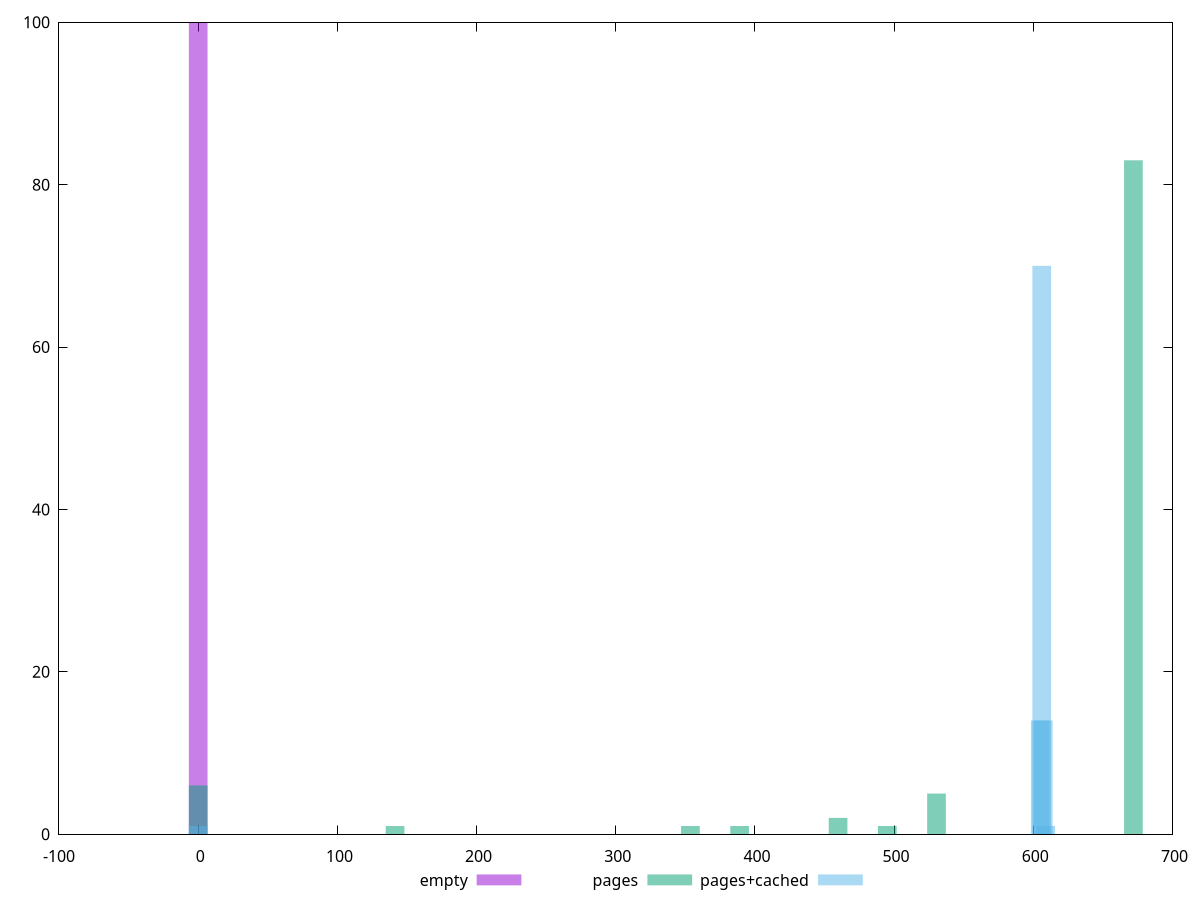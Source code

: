 $_empty <<EOF
0 100
EOF
$_pages <<EOF
0 6
671.8999753131562 83
388.99472254972204 1
459.72103574058053 2
530.4473489314391 5
141.4526263817171 1
353.63156595429274 1
495.08419233600983 1
EOF
$_pagesCached <<EOF
0 1
608.938254071951 1
604.9724039862249 14
607.1355949420755 14
606.0539994641501 70
EOF
set key outside below
set terminal pngcairo
set output "report_00006_2020-11-02T20-21-41.718Z/uses-rel-preload/uses-rel-preload_empty_pages_pages+cached+hist.png"
set boxwidth 13.437999506263125
set style fill transparent solid 0.5 noborder
set yrange [0:100]
plot $_empty title "empty" with boxes ,$_pages title "pages" with boxes ,$_pagesCached title "pages+cached" with boxes ,